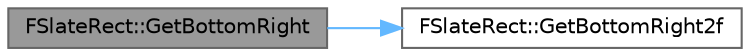 digraph "FSlateRect::GetBottomRight"
{
 // INTERACTIVE_SVG=YES
 // LATEX_PDF_SIZE
  bgcolor="transparent";
  edge [fontname=Helvetica,fontsize=10,labelfontname=Helvetica,labelfontsize=10];
  node [fontname=Helvetica,fontsize=10,shape=box,height=0.2,width=0.4];
  rankdir="LR";
  Node1 [id="Node000001",label="FSlateRect::GetBottomRight",height=0.2,width=0.4,color="gray40", fillcolor="grey60", style="filled", fontcolor="black",tooltip="Returns the bottom-right position of the rectangle."];
  Node1 -> Node2 [id="edge1_Node000001_Node000002",color="steelblue1",style="solid",tooltip=" "];
  Node2 [id="Node000002",label="FSlateRect::GetBottomRight2f",height=0.2,width=0.4,color="grey40", fillcolor="white", style="filled",URL="$db/d16/classFSlateRect.html#a2ec7bd67ef574d885f7c08636e3838fb",tooltip=" "];
}
